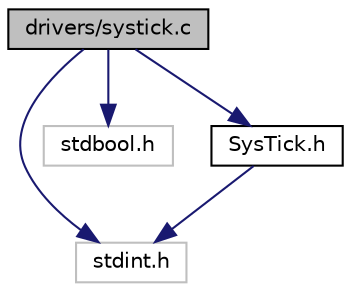 digraph "drivers/systick.c"
{
 // LATEX_PDF_SIZE
  edge [fontname="Helvetica",fontsize="10",labelfontname="Helvetica",labelfontsize="10"];
  node [fontname="Helvetica",fontsize="10",shape=record];
  Node1 [label="drivers/systick.c",height=0.2,width=0.4,color="black", fillcolor="grey75", style="filled", fontcolor="black",tooltip="Contains all functionality of the SysTick driver."];
  Node1 -> Node2 [color="midnightblue",fontsize="10",style="solid",fontname="Helvetica"];
  Node2 [label="stdint.h",height=0.2,width=0.4,color="grey75", fillcolor="white", style="filled",tooltip=" "];
  Node1 -> Node3 [color="midnightblue",fontsize="10",style="solid",fontname="Helvetica"];
  Node3 [label="stdbool.h",height=0.2,width=0.4,color="grey75", fillcolor="white", style="filled",tooltip=" "];
  Node1 -> Node4 [color="midnightblue",fontsize="10",style="solid",fontname="Helvetica"];
  Node4 [label="SysTick.h",height=0.2,width=0.4,color="black", fillcolor="white", style="filled",URL="$systick_8h.html",tooltip="Contains all the definitions, structures, and function prototypes regarding the operation of the SysT..."];
  Node4 -> Node2 [color="midnightblue",fontsize="10",style="solid",fontname="Helvetica"];
}
